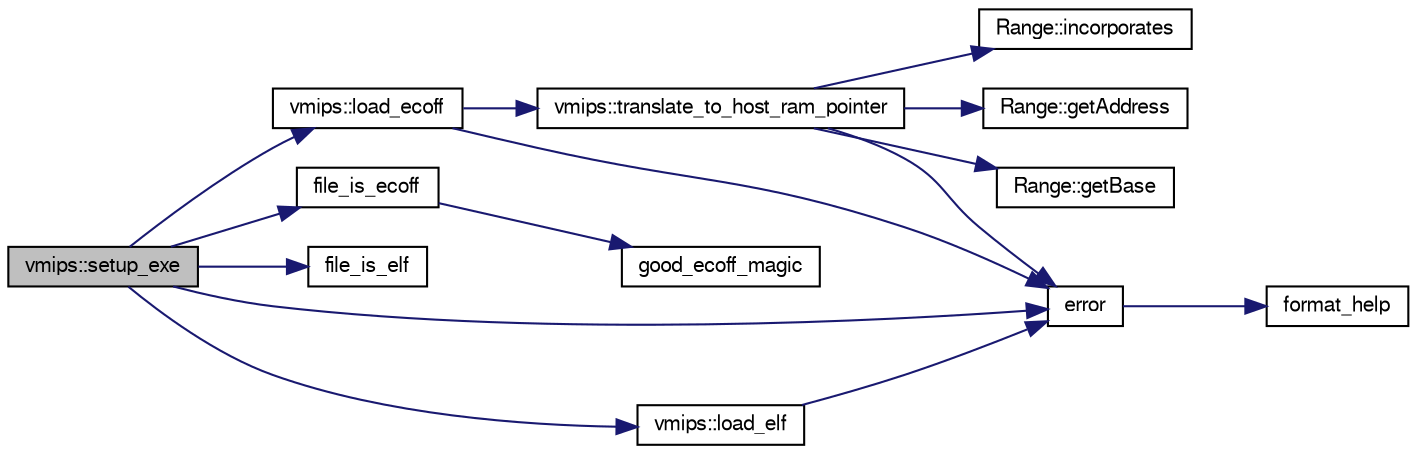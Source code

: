 digraph G
{
  edge [fontname="FreeSans",fontsize="10",labelfontname="FreeSans",labelfontsize="10"];
  node [fontname="FreeSans",fontsize="10",shape=record];
  rankdir=LR;
  Node1 [label="vmips::setup_exe",height=0.2,width=0.4,color="black", fillcolor="grey75", style="filled" fontcolor="black"];
  Node1 -> Node2 [color="midnightblue",fontsize="10",style="solid"];
  Node2 [label="error",height=0.2,width=0.4,color="black", fillcolor="white", style="filled",URL="$error_8cc.html#a158a1af99275c1555bf5fcc74709aa5a"];
  Node2 -> Node3 [color="midnightblue",fontsize="10",style="solid"];
  Node3 [label="format_help",height=0.2,width=0.4,color="black", fillcolor="white", style="filled",URL="$error_8cc.html#aa182c84a77010100b5b8a15b1ff22e70"];
  Node1 -> Node4 [color="midnightblue",fontsize="10",style="solid"];
  Node4 [label="file_is_ecoff",height=0.2,width=0.4,color="black", fillcolor="white", style="filled",URL="$exeloader_8cc.html#a59e34180e562f04eb76be9c1a70c1324"];
  Node4 -> Node5 [color="midnightblue",fontsize="10",style="solid"];
  Node5 [label="good_ecoff_magic",height=0.2,width=0.4,color="black", fillcolor="white", style="filled",URL="$exeloader_8cc.html#a7fa32d09a8c17605956e34fd1a6195b8"];
  Node1 -> Node6 [color="midnightblue",fontsize="10",style="solid"];
  Node6 [label="file_is_elf",height=0.2,width=0.4,color="black", fillcolor="white", style="filled",URL="$exeloader_8cc.html#af08acf83bd5286642331afc8071eb1c6"];
  Node1 -> Node7 [color="midnightblue",fontsize="10",style="solid"];
  Node7 [label="vmips::load_ecoff",height=0.2,width=0.4,color="black", fillcolor="white", style="filled",URL="$classvmips.html#a4476a0bc2039e7a43ec2208d7ae5addb"];
  Node7 -> Node2 [color="midnightblue",fontsize="10",style="solid"];
  Node7 -> Node8 [color="midnightblue",fontsize="10",style="solid"];
  Node8 [label="vmips::translate_to_host_ram_pointer",height=0.2,width=0.4,color="black", fillcolor="white", style="filled",URL="$classvmips.html#aca7c30f28c9be1cbf9d0780d66d3393c"];
  Node8 -> Node2 [color="midnightblue",fontsize="10",style="solid"];
  Node8 -> Node9 [color="midnightblue",fontsize="10",style="solid"];
  Node9 [label="Range::getAddress",height=0.2,width=0.4,color="black", fillcolor="white", style="filled",URL="$classRange.html#accb1e300390e551b7b35408413aa99b5"];
  Node8 -> Node10 [color="midnightblue",fontsize="10",style="solid"];
  Node10 [label="Range::getBase",height=0.2,width=0.4,color="black", fillcolor="white", style="filled",URL="$classRange.html#ab4b6e3925cd4559eb8879deed47cb806"];
  Node8 -> Node11 [color="midnightblue",fontsize="10",style="solid"];
  Node11 [label="Range::incorporates",height=0.2,width=0.4,color="black", fillcolor="white", style="filled",URL="$classRange.html#a5076637f68d20251b9800db6a1922ca7"];
  Node1 -> Node12 [color="midnightblue",fontsize="10",style="solid"];
  Node12 [label="vmips::load_elf",height=0.2,width=0.4,color="black", fillcolor="white", style="filled",URL="$classvmips.html#a1174dbe6a6e0318145c2aeaee01c4a93"];
  Node12 -> Node2 [color="midnightblue",fontsize="10",style="solid"];
}
